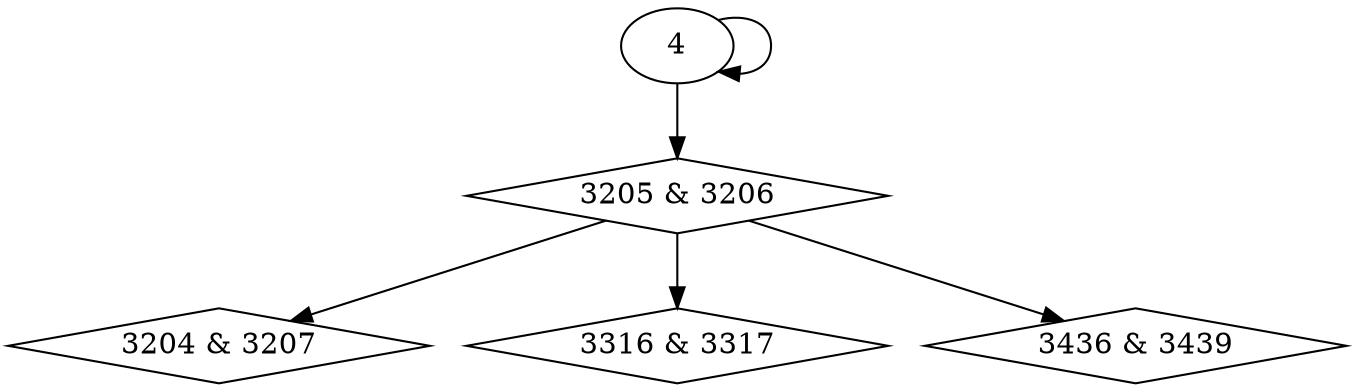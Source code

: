 digraph {
0 [label = "3204 & 3207", shape = diamond];
1 [label = "3205 & 3206", shape = diamond];
2 [label = "3316 & 3317", shape = diamond];
3 [label = "3436 & 3439", shape = diamond];
1 -> 0;
4 -> 1;
1 -> 2;
1 -> 3;
4 -> 4;
}
